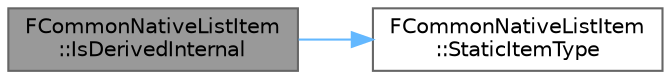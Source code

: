 digraph "FCommonNativeListItem::IsDerivedInternal"
{
 // INTERACTIVE_SVG=YES
 // LATEX_PDF_SIZE
  bgcolor="transparent";
  edge [fontname=Helvetica,fontsize=10,labelfontname=Helvetica,labelfontsize=10];
  node [fontname=Helvetica,fontsize=10,shape=box,height=0.2,width=0.4];
  rankdir="LR";
  Node1 [id="Node000001",label="FCommonNativeListItem\l::IsDerivedInternal",height=0.2,width=0.4,color="gray40", fillcolor="grey60", style="filled", fontcolor="black",tooltip=" "];
  Node1 -> Node2 [id="edge1_Node000001_Node000002",color="steelblue1",style="solid",tooltip=" "];
  Node2 [id="Node000002",label="FCommonNativeListItem\l::StaticItemType",height=0.2,width=0.4,color="grey40", fillcolor="white", style="filled",URL="$d5/de8/classFCommonNativeListItem.html#a58b66d7d92e8f2c6da992fb8c544e20f",tooltip=" "];
}
